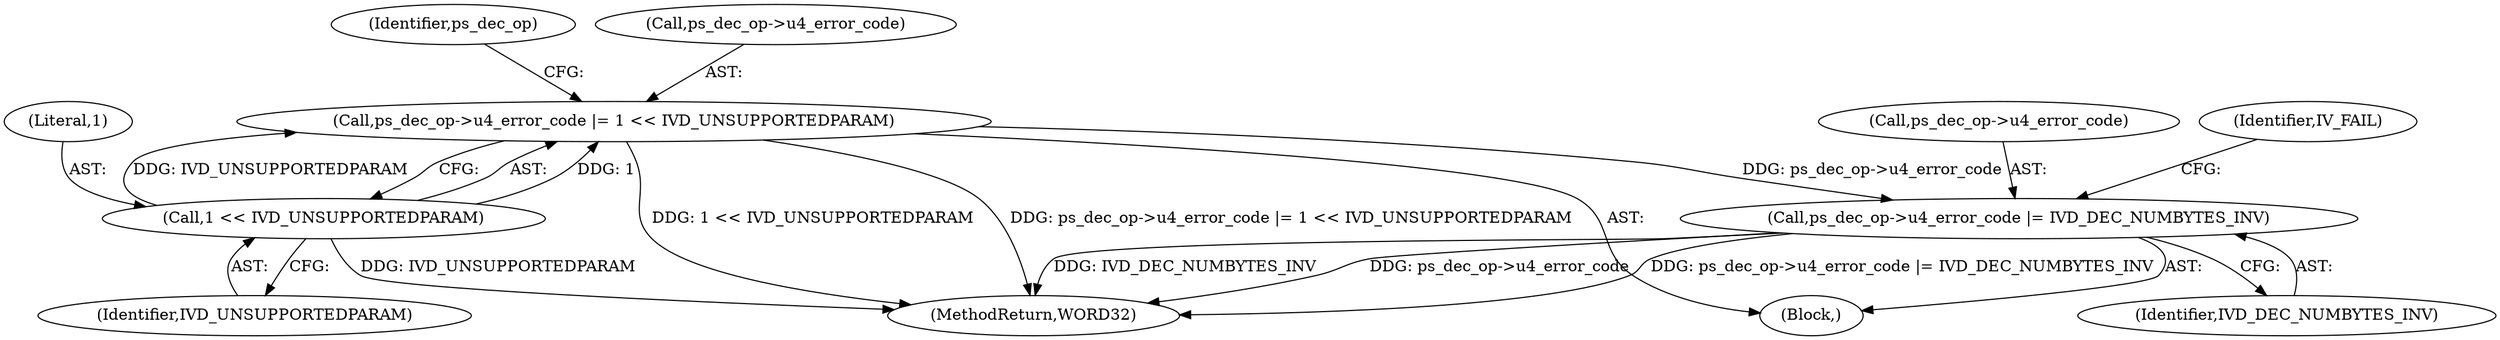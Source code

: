 digraph "0_Android_e86d3cfd2bc28dac421092106751e5638d54a848@pointer" {
"1000300" [label="(Call,ps_dec_op->u4_error_code |= IVD_DEC_NUMBYTES_INV)"];
"1000293" [label="(Call,ps_dec_op->u4_error_code |= 1 << IVD_UNSUPPORTEDPARAM)"];
"1000297" [label="(Call,1 << IVD_UNSUPPORTEDPARAM)"];
"1000300" [label="(Call,ps_dec_op->u4_error_code |= IVD_DEC_NUMBYTES_INV)"];
"1000304" [label="(Identifier,IVD_DEC_NUMBYTES_INV)"];
"1000297" [label="(Call,1 << IVD_UNSUPPORTEDPARAM)"];
"1000299" [label="(Identifier,IVD_UNSUPPORTEDPARAM)"];
"1000302" [label="(Identifier,ps_dec_op)"];
"1002270" [label="(MethodReturn,WORD32)"];
"1000292" [label="(Block,)"];
"1000306" [label="(Identifier,IV_FAIL)"];
"1000298" [label="(Literal,1)"];
"1000301" [label="(Call,ps_dec_op->u4_error_code)"];
"1000294" [label="(Call,ps_dec_op->u4_error_code)"];
"1000293" [label="(Call,ps_dec_op->u4_error_code |= 1 << IVD_UNSUPPORTEDPARAM)"];
"1000300" -> "1000292"  [label="AST: "];
"1000300" -> "1000304"  [label="CFG: "];
"1000301" -> "1000300"  [label="AST: "];
"1000304" -> "1000300"  [label="AST: "];
"1000306" -> "1000300"  [label="CFG: "];
"1000300" -> "1002270"  [label="DDG: IVD_DEC_NUMBYTES_INV"];
"1000300" -> "1002270"  [label="DDG: ps_dec_op->u4_error_code"];
"1000300" -> "1002270"  [label="DDG: ps_dec_op->u4_error_code |= IVD_DEC_NUMBYTES_INV"];
"1000293" -> "1000300"  [label="DDG: ps_dec_op->u4_error_code"];
"1000293" -> "1000292"  [label="AST: "];
"1000293" -> "1000297"  [label="CFG: "];
"1000294" -> "1000293"  [label="AST: "];
"1000297" -> "1000293"  [label="AST: "];
"1000302" -> "1000293"  [label="CFG: "];
"1000293" -> "1002270"  [label="DDG: ps_dec_op->u4_error_code |= 1 << IVD_UNSUPPORTEDPARAM"];
"1000293" -> "1002270"  [label="DDG: 1 << IVD_UNSUPPORTEDPARAM"];
"1000297" -> "1000293"  [label="DDG: 1"];
"1000297" -> "1000293"  [label="DDG: IVD_UNSUPPORTEDPARAM"];
"1000297" -> "1000299"  [label="CFG: "];
"1000298" -> "1000297"  [label="AST: "];
"1000299" -> "1000297"  [label="AST: "];
"1000297" -> "1002270"  [label="DDG: IVD_UNSUPPORTEDPARAM"];
}
